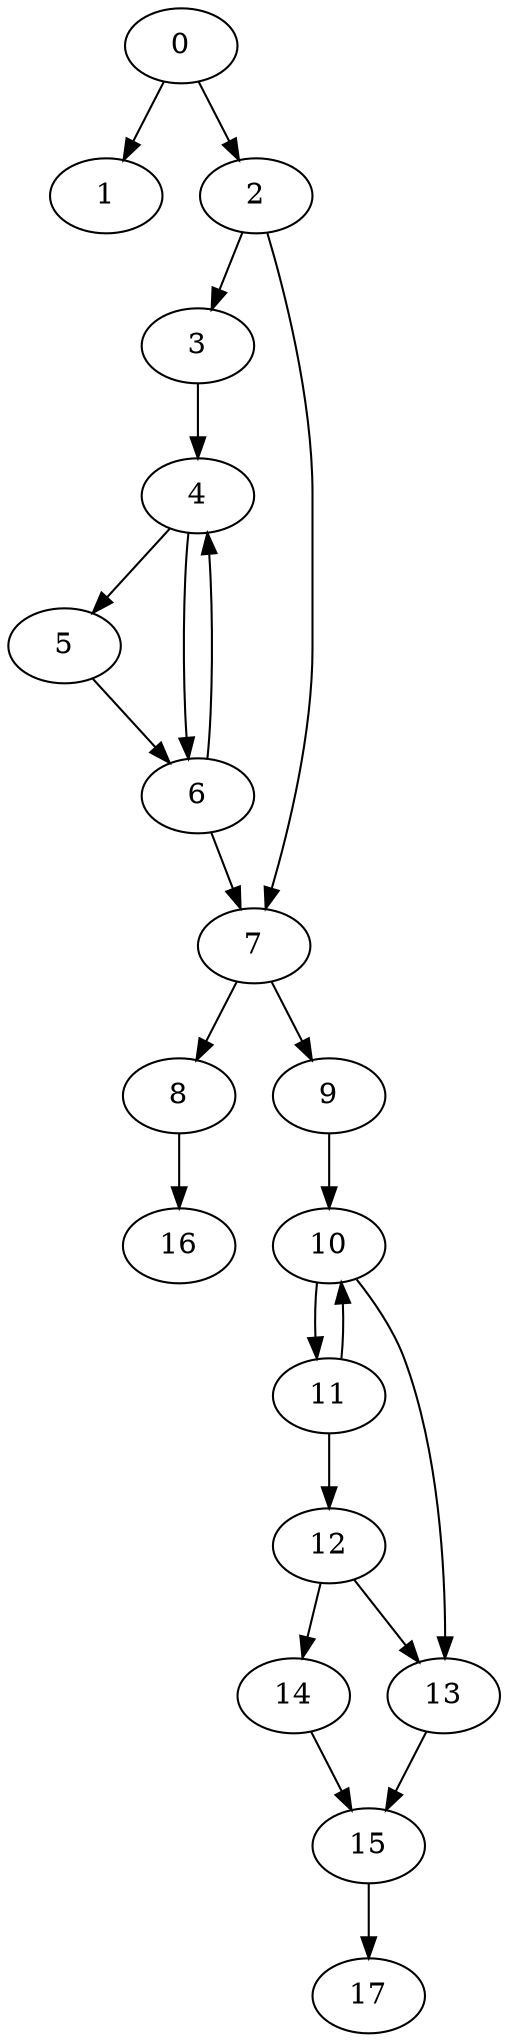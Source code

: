 digraph {
	0
	1
	2
	3
	4
	5
	6
	7
	8
	9
	10
	11
	12
	13
	14
	15
	16
	17
	12 -> 13
	10 -> 13
	0 -> 1
	3 -> 4
	6 -> 4
	4 -> 6
	5 -> 6
	7 -> 8
	7 -> 9
	9 -> 10
	11 -> 10
	14 -> 15
	13 -> 15
	15 -> 17
	4 -> 5
	2 -> 7
	6 -> 7
	11 -> 12
	0 -> 2
	2 -> 3
	10 -> 11
	12 -> 14
	8 -> 16
}
